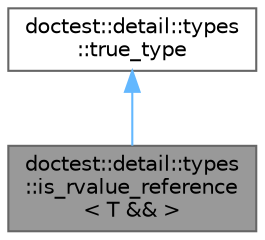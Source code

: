 digraph "doctest::detail::types::is_rvalue_reference&lt; T &amp;&amp; &gt;"
{
 // LATEX_PDF_SIZE
  bgcolor="transparent";
  edge [fontname=Helvetica,fontsize=10,labelfontname=Helvetica,labelfontsize=10];
  node [fontname=Helvetica,fontsize=10,shape=box,height=0.2,width=0.4];
  Node1 [id="Node000001",label="doctest::detail::types\l::is_rvalue_reference\l\< T && \>",height=0.2,width=0.4,color="gray40", fillcolor="grey60", style="filled", fontcolor="black",tooltip=" "];
  Node2 -> Node1 [id="edge2_Node000001_Node000002",dir="back",color="steelblue1",style="solid",tooltip=" "];
  Node2 [id="Node000002",label="doctest::detail::types\l::true_type",height=0.2,width=0.4,color="gray40", fillcolor="white", style="filled",URL="$structdoctest_1_1detail_1_1types_1_1true__type.html",tooltip=" "];
}
